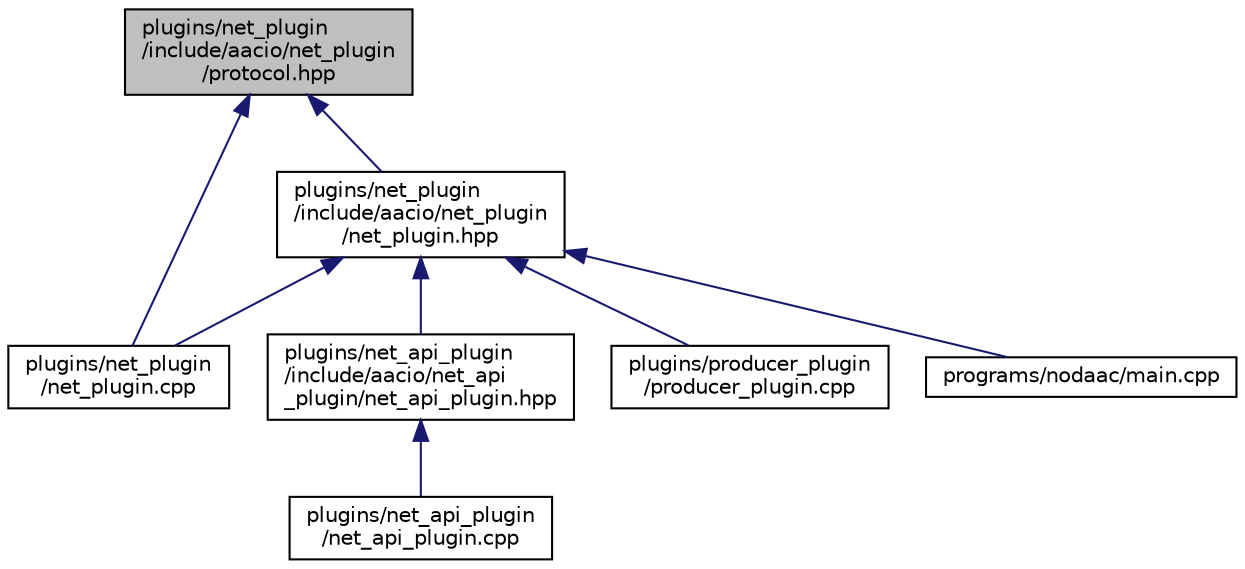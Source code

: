 digraph "plugins/net_plugin/include/aacio/net_plugin/protocol.hpp"
{
  edge [fontname="Helvetica",fontsize="10",labelfontname="Helvetica",labelfontsize="10"];
  node [fontname="Helvetica",fontsize="10",shape=record];
  Node147 [label="plugins/net_plugin\l/include/aacio/net_plugin\l/protocol.hpp",height=0.2,width=0.4,color="black", fillcolor="grey75", style="filled", fontcolor="black"];
  Node147 -> Node148 [dir="back",color="midnightblue",fontsize="10",style="solid"];
  Node148 [label="plugins/net_plugin\l/include/aacio/net_plugin\l/net_plugin.hpp",height=0.2,width=0.4,color="black", fillcolor="white", style="filled",URL="$net__plugin_8hpp.html"];
  Node148 -> Node149 [dir="back",color="midnightblue",fontsize="10",style="solid"];
  Node149 [label="plugins/net_api_plugin\l/include/aacio/net_api\l_plugin/net_api_plugin.hpp",height=0.2,width=0.4,color="black", fillcolor="white", style="filled",URL="$net__api__plugin_8hpp.html"];
  Node149 -> Node150 [dir="back",color="midnightblue",fontsize="10",style="solid"];
  Node150 [label="plugins/net_api_plugin\l/net_api_plugin.cpp",height=0.2,width=0.4,color="black", fillcolor="white", style="filled",URL="$net__api__plugin_8cpp.html"];
  Node148 -> Node151 [dir="back",color="midnightblue",fontsize="10",style="solid"];
  Node151 [label="plugins/net_plugin\l/net_plugin.cpp",height=0.2,width=0.4,color="black", fillcolor="white", style="filled",URL="$net__plugin_8cpp.html"];
  Node148 -> Node152 [dir="back",color="midnightblue",fontsize="10",style="solid"];
  Node152 [label="plugins/producer_plugin\l/producer_plugin.cpp",height=0.2,width=0.4,color="black", fillcolor="white", style="filled",URL="$producer__plugin_8cpp.html"];
  Node148 -> Node153 [dir="back",color="midnightblue",fontsize="10",style="solid"];
  Node153 [label="programs/nodaac/main.cpp",height=0.2,width=0.4,color="black", fillcolor="white", style="filled",URL="$programs_2nodaac_2main_8cpp.html"];
  Node147 -> Node151 [dir="back",color="midnightblue",fontsize="10",style="solid"];
}
